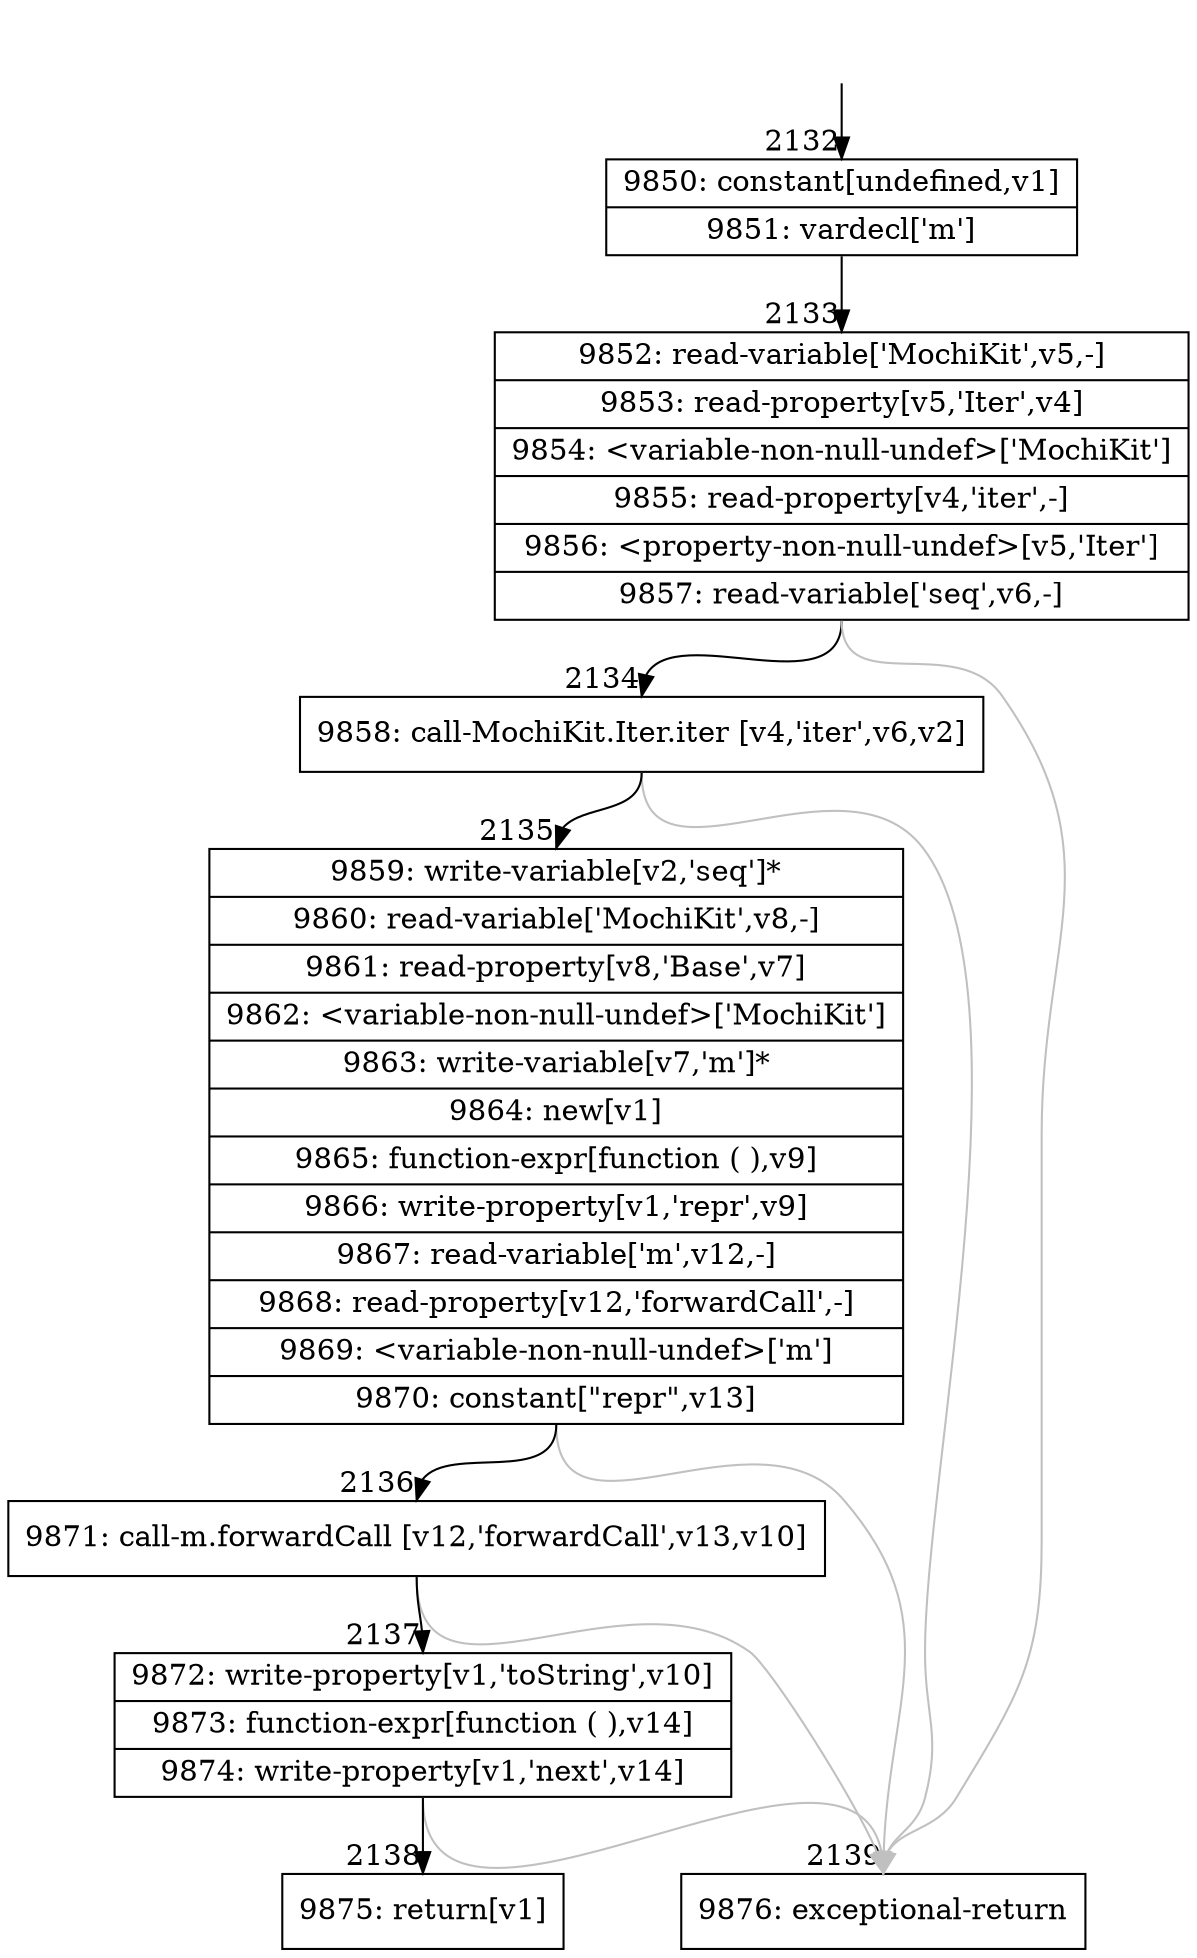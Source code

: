 digraph {
rankdir="TD"
BB_entry158[shape=none,label=""];
BB_entry158 -> BB2132 [tailport=s, headport=n, headlabel="    2132"]
BB2132 [shape=record label="{9850: constant[undefined,v1]|9851: vardecl['m']}" ] 
BB2132 -> BB2133 [tailport=s, headport=n, headlabel="      2133"]
BB2133 [shape=record label="{9852: read-variable['MochiKit',v5,-]|9853: read-property[v5,'Iter',v4]|9854: \<variable-non-null-undef\>['MochiKit']|9855: read-property[v4,'iter',-]|9856: \<property-non-null-undef\>[v5,'Iter']|9857: read-variable['seq',v6,-]}" ] 
BB2133 -> BB2134 [tailport=s, headport=n, headlabel="      2134"]
BB2133 -> BB2139 [tailport=s, headport=n, color=gray, headlabel="      2139"]
BB2134 [shape=record label="{9858: call-MochiKit.Iter.iter [v4,'iter',v6,v2]}" ] 
BB2134 -> BB2135 [tailport=s, headport=n, headlabel="      2135"]
BB2134 -> BB2139 [tailport=s, headport=n, color=gray]
BB2135 [shape=record label="{9859: write-variable[v2,'seq']*|9860: read-variable['MochiKit',v8,-]|9861: read-property[v8,'Base',v7]|9862: \<variable-non-null-undef\>['MochiKit']|9863: write-variable[v7,'m']*|9864: new[v1]|9865: function-expr[function ( ),v9]|9866: write-property[v1,'repr',v9]|9867: read-variable['m',v12,-]|9868: read-property[v12,'forwardCall',-]|9869: \<variable-non-null-undef\>['m']|9870: constant[\"repr\",v13]}" ] 
BB2135 -> BB2136 [tailport=s, headport=n, headlabel="      2136"]
BB2135 -> BB2139 [tailport=s, headport=n, color=gray]
BB2136 [shape=record label="{9871: call-m.forwardCall [v12,'forwardCall',v13,v10]}" ] 
BB2136 -> BB2137 [tailport=s, headport=n, headlabel="      2137"]
BB2136 -> BB2139 [tailport=s, headport=n, color=gray]
BB2137 [shape=record label="{9872: write-property[v1,'toString',v10]|9873: function-expr[function ( ),v14]|9874: write-property[v1,'next',v14]}" ] 
BB2137 -> BB2138 [tailport=s, headport=n, headlabel="      2138"]
BB2137 -> BB2139 [tailport=s, headport=n, color=gray]
BB2138 [shape=record label="{9875: return[v1]}" ] 
BB2139 [shape=record label="{9876: exceptional-return}" ] 
//#$~ 1283
}
